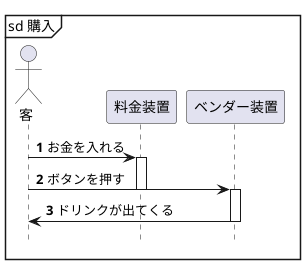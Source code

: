 @startuml シーケンス図
hide footbox
Actor 客 as cos
participant 料金装置 as money
participant ベンダー装置 as ben

autonumber

mainframe sd 購入
cos -> money : お金を入れる
activate money
cos -> ben : ボタンを押す
deactivate
activate ben
ben -> cos : ドリンクが出てくる
deactivate
@enduml